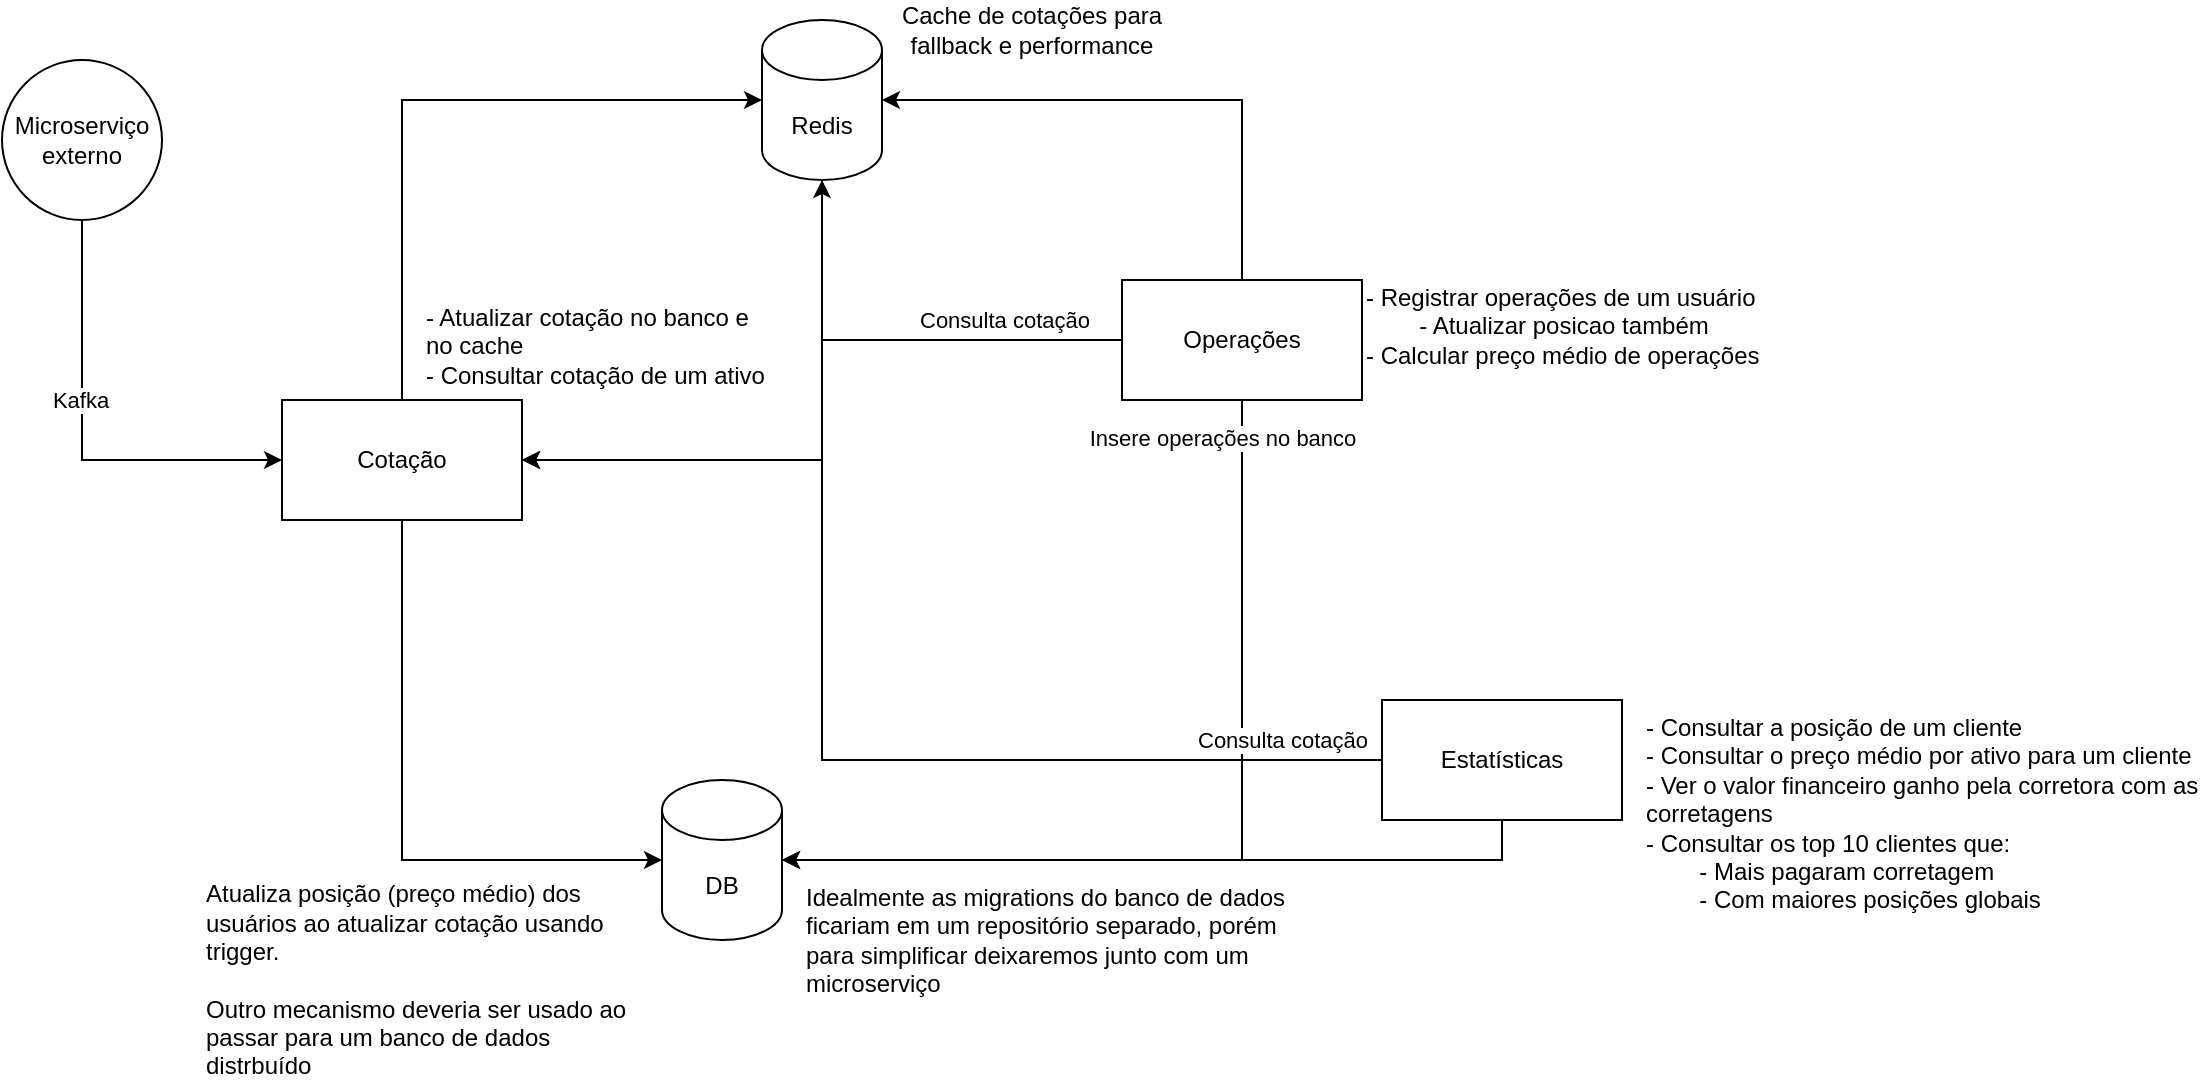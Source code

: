 <mxfile version="26.1.1">
  <diagram name="Page-1" id="mWyFsXs34Wb2mTSD8mDR">
    <mxGraphModel dx="1034" dy="559" grid="1" gridSize="10" guides="1" tooltips="1" connect="1" arrows="1" fold="1" page="1" pageScale="1" pageWidth="850" pageHeight="1100" math="0" shadow="0">
      <root>
        <mxCell id="0" />
        <mxCell id="1" parent="0" />
        <mxCell id="_5bfywGitNkn-U-0SJaP-1" value="Cotação" style="rounded=0;whiteSpace=wrap;html=1;" parent="1" vertex="1">
          <mxGeometry x="170" y="210" width="120" height="60" as="geometry" />
        </mxCell>
        <mxCell id="3ZVcPanaxvUXTc7rFaf5-2" style="edgeStyle=orthogonalEdgeStyle;rounded=0;orthogonalLoop=1;jettySize=auto;html=1;exitX=0;exitY=0.5;exitDx=0;exitDy=0;" parent="1" source="_5bfywGitNkn-U-0SJaP-2" target="_5bfywGitNkn-U-0SJaP-1" edge="1">
          <mxGeometry relative="1" as="geometry">
            <Array as="points">
              <mxPoint x="440" y="180" />
              <mxPoint x="440" y="240" />
            </Array>
          </mxGeometry>
        </mxCell>
        <mxCell id="3ZVcPanaxvUXTc7rFaf5-3" value="Consulta cotação" style="edgeLabel;html=1;align=center;verticalAlign=middle;resizable=0;points=[];" parent="3ZVcPanaxvUXTc7rFaf5-2" vertex="1" connectable="0">
          <mxGeometry x="-0.313" y="-2" relative="1" as="geometry">
            <mxPoint x="64" y="-8" as="offset" />
          </mxGeometry>
        </mxCell>
        <mxCell id="_5bfywGitNkn-U-0SJaP-2" value="Operações" style="rounded=0;whiteSpace=wrap;html=1;" parent="1" vertex="1">
          <mxGeometry x="590" y="150" width="120" height="60" as="geometry" />
        </mxCell>
        <mxCell id="_5bfywGitNkn-U-0SJaP-3" value="DB" style="shape=cylinder3;whiteSpace=wrap;html=1;boundedLbl=1;backgroundOutline=1;size=15;" parent="1" vertex="1">
          <mxGeometry x="360" y="400" width="60" height="80" as="geometry" />
        </mxCell>
        <mxCell id="_5bfywGitNkn-U-0SJaP-4" style="edgeStyle=orthogonalEdgeStyle;rounded=0;orthogonalLoop=1;jettySize=auto;html=1;entryX=1;entryY=0.5;entryDx=0;entryDy=0;entryPerimeter=0;exitX=0.5;exitY=1;exitDx=0;exitDy=0;" parent="1" source="_5bfywGitNkn-U-0SJaP-2" target="_5bfywGitNkn-U-0SJaP-3" edge="1">
          <mxGeometry relative="1" as="geometry" />
        </mxCell>
        <mxCell id="3ZVcPanaxvUXTc7rFaf5-1" value="Insere operações no banco" style="edgeLabel;html=1;align=center;verticalAlign=middle;resizable=0;points=[];" parent="_5bfywGitNkn-U-0SJaP-4" vertex="1" connectable="0">
          <mxGeometry x="-0.117" y="1" relative="1" as="geometry">
            <mxPoint x="-11" y="-184" as="offset" />
          </mxGeometry>
        </mxCell>
        <mxCell id="_5bfywGitNkn-U-0SJaP-5" style="edgeStyle=orthogonalEdgeStyle;rounded=0;orthogonalLoop=1;jettySize=auto;html=1;entryX=0;entryY=0.5;entryDx=0;entryDy=0;entryPerimeter=0;exitX=0.5;exitY=1;exitDx=0;exitDy=0;" parent="1" source="_5bfywGitNkn-U-0SJaP-1" target="_5bfywGitNkn-U-0SJaP-3" edge="1">
          <mxGeometry relative="1" as="geometry" />
        </mxCell>
        <mxCell id="_5bfywGitNkn-U-0SJaP-8" value="- Atualizar cotação no banco e no cache&lt;div&gt;- Consultar cotação de um ativo&lt;/div&gt;" style="text;html=1;align=left;verticalAlign=top;whiteSpace=wrap;rounded=0;" parent="1" vertex="1">
          <mxGeometry x="240" y="155" width="180" height="50" as="geometry" />
        </mxCell>
        <mxCell id="_5bfywGitNkn-U-0SJaP-10" style="edgeStyle=orthogonalEdgeStyle;rounded=0;orthogonalLoop=1;jettySize=auto;html=1;entryX=0;entryY=0.5;entryDx=0;entryDy=0;exitX=0.5;exitY=1;exitDx=0;exitDy=0;" parent="1" source="_5bfywGitNkn-U-0SJaP-9" target="_5bfywGitNkn-U-0SJaP-1" edge="1">
          <mxGeometry relative="1" as="geometry" />
        </mxCell>
        <mxCell id="_5bfywGitNkn-U-0SJaP-11" value="Kafka" style="edgeLabel;html=1;align=center;verticalAlign=middle;resizable=0;points=[];" parent="_5bfywGitNkn-U-0SJaP-10" vertex="1" connectable="0">
          <mxGeometry x="-0.188" y="-1" relative="1" as="geometry">
            <mxPoint as="offset" />
          </mxGeometry>
        </mxCell>
        <mxCell id="_5bfywGitNkn-U-0SJaP-9" value="Microserviço externo" style="ellipse;whiteSpace=wrap;html=1;aspect=fixed;" parent="1" vertex="1">
          <mxGeometry x="30" y="40" width="80" height="80" as="geometry" />
        </mxCell>
        <mxCell id="_5bfywGitNkn-U-0SJaP-12" value="Atualiza posição (preço médio) dos usuários ao atualizar cotação usando trigger.&lt;div&gt;&lt;br&gt;&lt;/div&gt;&lt;div&gt;Outro mecanismo deveria ser usado ao passar para um banco de dados distrbuído&lt;/div&gt;" style="text;html=1;align=left;verticalAlign=middle;whiteSpace=wrap;rounded=0;" parent="1" vertex="1">
          <mxGeometry x="130" y="450" width="220" height="100" as="geometry" />
        </mxCell>
        <mxCell id="_5bfywGitNkn-U-0SJaP-13" value="Idealmente as migrations do banco de dados ficariam em um repositório separado, porém para simplificar deixaremos junto com um microserviço" style="text;html=1;align=left;verticalAlign=middle;whiteSpace=wrap;rounded=0;" parent="1" vertex="1">
          <mxGeometry x="430" y="440" width="250" height="80" as="geometry" />
        </mxCell>
        <mxCell id="ppWprysIwRqa-nB_dQej-1" value="- Registrar operações de um usuário&lt;div&gt;&lt;span style=&quot;white-space: pre;&quot;&gt;&#x9;&lt;/span&gt;- Atualizar posicao também&lt;br&gt;&lt;div&gt;&lt;div&gt;- Calcular preço médio de operações&lt;/div&gt;&lt;/div&gt;&lt;/div&gt;" style="text;html=1;align=left;verticalAlign=top;whiteSpace=wrap;rounded=0;" parent="1" vertex="1">
          <mxGeometry x="710" y="145" width="250" height="80" as="geometry" />
        </mxCell>
        <mxCell id="ppWprysIwRqa-nB_dQej-4" style="edgeStyle=orthogonalEdgeStyle;rounded=0;orthogonalLoop=1;jettySize=auto;html=1;exitX=0.5;exitY=1;exitDx=0;exitDy=0;" parent="1" source="ppWprysIwRqa-nB_dQej-2" target="_5bfywGitNkn-U-0SJaP-3" edge="1">
          <mxGeometry relative="1" as="geometry" />
        </mxCell>
        <mxCell id="rgPpn1bz8WZouEOh322I-1" style="edgeStyle=orthogonalEdgeStyle;rounded=0;orthogonalLoop=1;jettySize=auto;html=1;entryX=1;entryY=0.5;entryDx=0;entryDy=0;" parent="1" source="ppWprysIwRqa-nB_dQej-2" target="_5bfywGitNkn-U-0SJaP-1" edge="1">
          <mxGeometry relative="1" as="geometry">
            <Array as="points">
              <mxPoint x="440" y="390" />
              <mxPoint x="440" y="240" />
            </Array>
          </mxGeometry>
        </mxCell>
        <mxCell id="rgPpn1bz8WZouEOh322I-2" value="Consulta cotação" style="edgeLabel;html=1;align=center;verticalAlign=middle;resizable=0;points=[];" parent="rgPpn1bz8WZouEOh322I-1" vertex="1" connectable="0">
          <mxGeometry x="-0.899" y="2" relative="1" as="geometry">
            <mxPoint x="-21" y="-12" as="offset" />
          </mxGeometry>
        </mxCell>
        <mxCell id="txIbintPTXhFHJ-PRgfx-1" style="edgeStyle=orthogonalEdgeStyle;rounded=0;orthogonalLoop=1;jettySize=auto;html=1;" edge="1" parent="1" source="ppWprysIwRqa-nB_dQej-2" target="3ZVcPanaxvUXTc7rFaf5-5">
          <mxGeometry relative="1" as="geometry" />
        </mxCell>
        <mxCell id="ppWprysIwRqa-nB_dQej-2" value="Estatísticas" style="rounded=0;whiteSpace=wrap;html=1;" parent="1" vertex="1">
          <mxGeometry x="720" y="360" width="120" height="60" as="geometry" />
        </mxCell>
        <mxCell id="ppWprysIwRqa-nB_dQej-3" value="- Consultar a posição de um cliente&lt;div&gt;-&amp;nbsp;Consultar o preço médio por ativo para um cliente&lt;/div&gt;&lt;div&gt;-&amp;nbsp;Ver o valor financeiro ganho pela corretora com as corretagens&lt;/div&gt;&lt;div&gt;- Consultar os top 10 clientes que:&lt;/div&gt;&lt;div&gt;&lt;span style=&quot;white-space: pre;&quot;&gt;&#x9;&lt;/span&gt;- Mais pagaram corretagem&lt;br&gt;&lt;/div&gt;&lt;div&gt;&lt;span style=&quot;white-space: pre;&quot;&gt;&#x9;&lt;/span&gt;- Com maiores posições globais&lt;br&gt;&lt;/div&gt;" style="text;html=1;align=left;verticalAlign=top;whiteSpace=wrap;rounded=0;" parent="1" vertex="1">
          <mxGeometry x="850" y="360" width="280" height="150" as="geometry" />
        </mxCell>
        <mxCell id="3ZVcPanaxvUXTc7rFaf5-5" value="Redis" style="shape=cylinder3;whiteSpace=wrap;html=1;boundedLbl=1;backgroundOutline=1;size=15;" parent="1" vertex="1">
          <mxGeometry x="410" y="20" width="60" height="80" as="geometry" />
        </mxCell>
        <mxCell id="3ZVcPanaxvUXTc7rFaf5-6" style="edgeStyle=orthogonalEdgeStyle;rounded=0;orthogonalLoop=1;jettySize=auto;html=1;entryX=1;entryY=0.5;entryDx=0;entryDy=0;entryPerimeter=0;exitX=0.5;exitY=0;exitDx=0;exitDy=0;" parent="1" source="_5bfywGitNkn-U-0SJaP-2" target="3ZVcPanaxvUXTc7rFaf5-5" edge="1">
          <mxGeometry relative="1" as="geometry" />
        </mxCell>
        <mxCell id="3ZVcPanaxvUXTc7rFaf5-8" value="Cache de cotações para fallback e performance" style="text;html=1;align=center;verticalAlign=middle;whiteSpace=wrap;rounded=0;" parent="1" vertex="1">
          <mxGeometry x="470" y="10" width="150" height="30" as="geometry" />
        </mxCell>
        <mxCell id="3ZVcPanaxvUXTc7rFaf5-9" style="edgeStyle=orthogonalEdgeStyle;rounded=0;orthogonalLoop=1;jettySize=auto;html=1;entryX=0;entryY=0.5;entryDx=0;entryDy=0;entryPerimeter=0;exitX=0.5;exitY=0;exitDx=0;exitDy=0;" parent="1" source="_5bfywGitNkn-U-0SJaP-1" target="3ZVcPanaxvUXTc7rFaf5-5" edge="1">
          <mxGeometry relative="1" as="geometry" />
        </mxCell>
      </root>
    </mxGraphModel>
  </diagram>
</mxfile>
